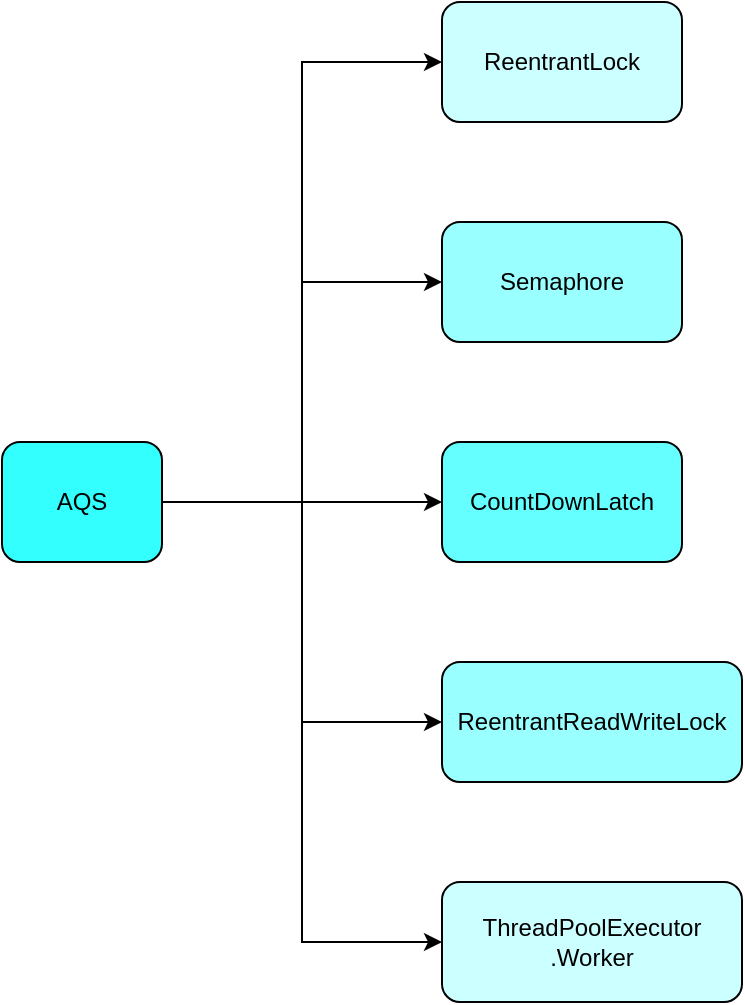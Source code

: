 <mxfile version="27.2.0">
  <diagram name="第 1 页" id="GbfVTRuGF-nmtSaCurBT">
    <mxGraphModel dx="1025" dy="447" grid="1" gridSize="10" guides="1" tooltips="1" connect="1" arrows="1" fold="1" page="1" pageScale="1" pageWidth="827" pageHeight="1169" math="0" shadow="0">
      <root>
        <mxCell id="0" />
        <mxCell id="1" parent="0" />
        <mxCell id="p78ZUygbK0Bv5vw0BV7t-17" style="edgeStyle=orthogonalEdgeStyle;rounded=0;orthogonalLoop=1;jettySize=auto;html=1;exitX=1;exitY=0.5;exitDx=0;exitDy=0;entryX=0;entryY=0.5;entryDx=0;entryDy=0;" edge="1" parent="1" source="p78ZUygbK0Bv5vw0BV7t-1" target="p78ZUygbK0Bv5vw0BV7t-3">
          <mxGeometry relative="1" as="geometry" />
        </mxCell>
        <mxCell id="p78ZUygbK0Bv5vw0BV7t-18" style="edgeStyle=orthogonalEdgeStyle;rounded=0;orthogonalLoop=1;jettySize=auto;html=1;exitX=1;exitY=0.5;exitDx=0;exitDy=0;entryX=0;entryY=0.5;entryDx=0;entryDy=0;" edge="1" parent="1" source="p78ZUygbK0Bv5vw0BV7t-1" target="p78ZUygbK0Bv5vw0BV7t-4">
          <mxGeometry relative="1" as="geometry" />
        </mxCell>
        <mxCell id="p78ZUygbK0Bv5vw0BV7t-19" style="edgeStyle=orthogonalEdgeStyle;rounded=0;orthogonalLoop=1;jettySize=auto;html=1;exitX=1;exitY=0.5;exitDx=0;exitDy=0;entryX=0;entryY=0.5;entryDx=0;entryDy=0;" edge="1" parent="1" source="p78ZUygbK0Bv5vw0BV7t-1" target="p78ZUygbK0Bv5vw0BV7t-5">
          <mxGeometry relative="1" as="geometry" />
        </mxCell>
        <mxCell id="p78ZUygbK0Bv5vw0BV7t-20" style="edgeStyle=orthogonalEdgeStyle;rounded=0;orthogonalLoop=1;jettySize=auto;html=1;exitX=1;exitY=0.5;exitDx=0;exitDy=0;entryX=0;entryY=0.5;entryDx=0;entryDy=0;" edge="1" parent="1" source="p78ZUygbK0Bv5vw0BV7t-1" target="p78ZUygbK0Bv5vw0BV7t-6">
          <mxGeometry relative="1" as="geometry" />
        </mxCell>
        <mxCell id="p78ZUygbK0Bv5vw0BV7t-21" style="edgeStyle=orthogonalEdgeStyle;rounded=0;orthogonalLoop=1;jettySize=auto;html=1;exitX=1;exitY=0.5;exitDx=0;exitDy=0;entryX=0;entryY=0.5;entryDx=0;entryDy=0;" edge="1" parent="1" source="p78ZUygbK0Bv5vw0BV7t-1" target="p78ZUygbK0Bv5vw0BV7t-15">
          <mxGeometry relative="1" as="geometry" />
        </mxCell>
        <mxCell id="p78ZUygbK0Bv5vw0BV7t-1" value="" style="rounded=1;whiteSpace=wrap;html=1;fillColor=#33FFFF;" vertex="1" parent="1">
          <mxGeometry x="170" y="390" width="80" height="60" as="geometry" />
        </mxCell>
        <mxCell id="p78ZUygbK0Bv5vw0BV7t-2" value="AQS" style="text;strokeColor=none;align=center;fillColor=none;html=1;verticalAlign=middle;whiteSpace=wrap;rounded=0;" vertex="1" parent="1">
          <mxGeometry x="190" y="405" width="40" height="30" as="geometry" />
        </mxCell>
        <mxCell id="p78ZUygbK0Bv5vw0BV7t-3" value="" style="rounded=1;whiteSpace=wrap;html=1;fillColor=#CCFFFF;" vertex="1" parent="1">
          <mxGeometry x="390" y="170" width="120" height="60" as="geometry" />
        </mxCell>
        <mxCell id="p78ZUygbK0Bv5vw0BV7t-4" value="" style="rounded=1;whiteSpace=wrap;html=1;fillColor=#99FFFF;" vertex="1" parent="1">
          <mxGeometry x="390" y="280" width="120" height="60" as="geometry" />
        </mxCell>
        <mxCell id="p78ZUygbK0Bv5vw0BV7t-5" value="" style="rounded=1;whiteSpace=wrap;html=1;fillColor=#66FFFF;" vertex="1" parent="1">
          <mxGeometry x="390" y="390" width="120" height="60" as="geometry" />
        </mxCell>
        <mxCell id="p78ZUygbK0Bv5vw0BV7t-6" value="" style="rounded=1;whiteSpace=wrap;html=1;fillColor=#99FFFF;" vertex="1" parent="1">
          <mxGeometry x="390" y="500" width="150" height="60" as="geometry" />
        </mxCell>
        <mxCell id="p78ZUygbK0Bv5vw0BV7t-10" value="ReentrantLock" style="text;strokeColor=none;align=center;fillColor=none;html=1;verticalAlign=middle;whiteSpace=wrap;rounded=0;" vertex="1" parent="1">
          <mxGeometry x="410" y="185" width="80" height="30" as="geometry" />
        </mxCell>
        <mxCell id="p78ZUygbK0Bv5vw0BV7t-11" value="Semaphore" style="text;strokeColor=none;align=center;fillColor=none;html=1;verticalAlign=middle;whiteSpace=wrap;rounded=0;" vertex="1" parent="1">
          <mxGeometry x="415" y="295" width="70" height="30" as="geometry" />
        </mxCell>
        <mxCell id="p78ZUygbK0Bv5vw0BV7t-12" value="CountDownLatch" style="text;strokeColor=none;align=center;fillColor=none;html=1;verticalAlign=middle;whiteSpace=wrap;rounded=0;" vertex="1" parent="1">
          <mxGeometry x="400" y="405" width="100" height="30" as="geometry" />
        </mxCell>
        <mxCell id="p78ZUygbK0Bv5vw0BV7t-13" value="ReentrantReadWriteLock" style="text;strokeColor=none;align=center;fillColor=none;html=1;verticalAlign=middle;whiteSpace=wrap;rounded=0;" vertex="1" parent="1">
          <mxGeometry x="395" y="515" width="140" height="30" as="geometry" />
        </mxCell>
        <mxCell id="p78ZUygbK0Bv5vw0BV7t-15" value="" style="rounded=1;whiteSpace=wrap;html=1;fillColor=#CCFFFF;" vertex="1" parent="1">
          <mxGeometry x="390" y="610" width="150" height="60" as="geometry" />
        </mxCell>
        <mxCell id="p78ZUygbK0Bv5vw0BV7t-16" value="ThreadPoolExecutor&lt;div&gt;.Worker&lt;/div&gt;" style="text;strokeColor=none;align=center;fillColor=none;html=1;verticalAlign=middle;whiteSpace=wrap;rounded=0;" vertex="1" parent="1">
          <mxGeometry x="410" y="625" width="110" height="30" as="geometry" />
        </mxCell>
      </root>
    </mxGraphModel>
  </diagram>
</mxfile>
